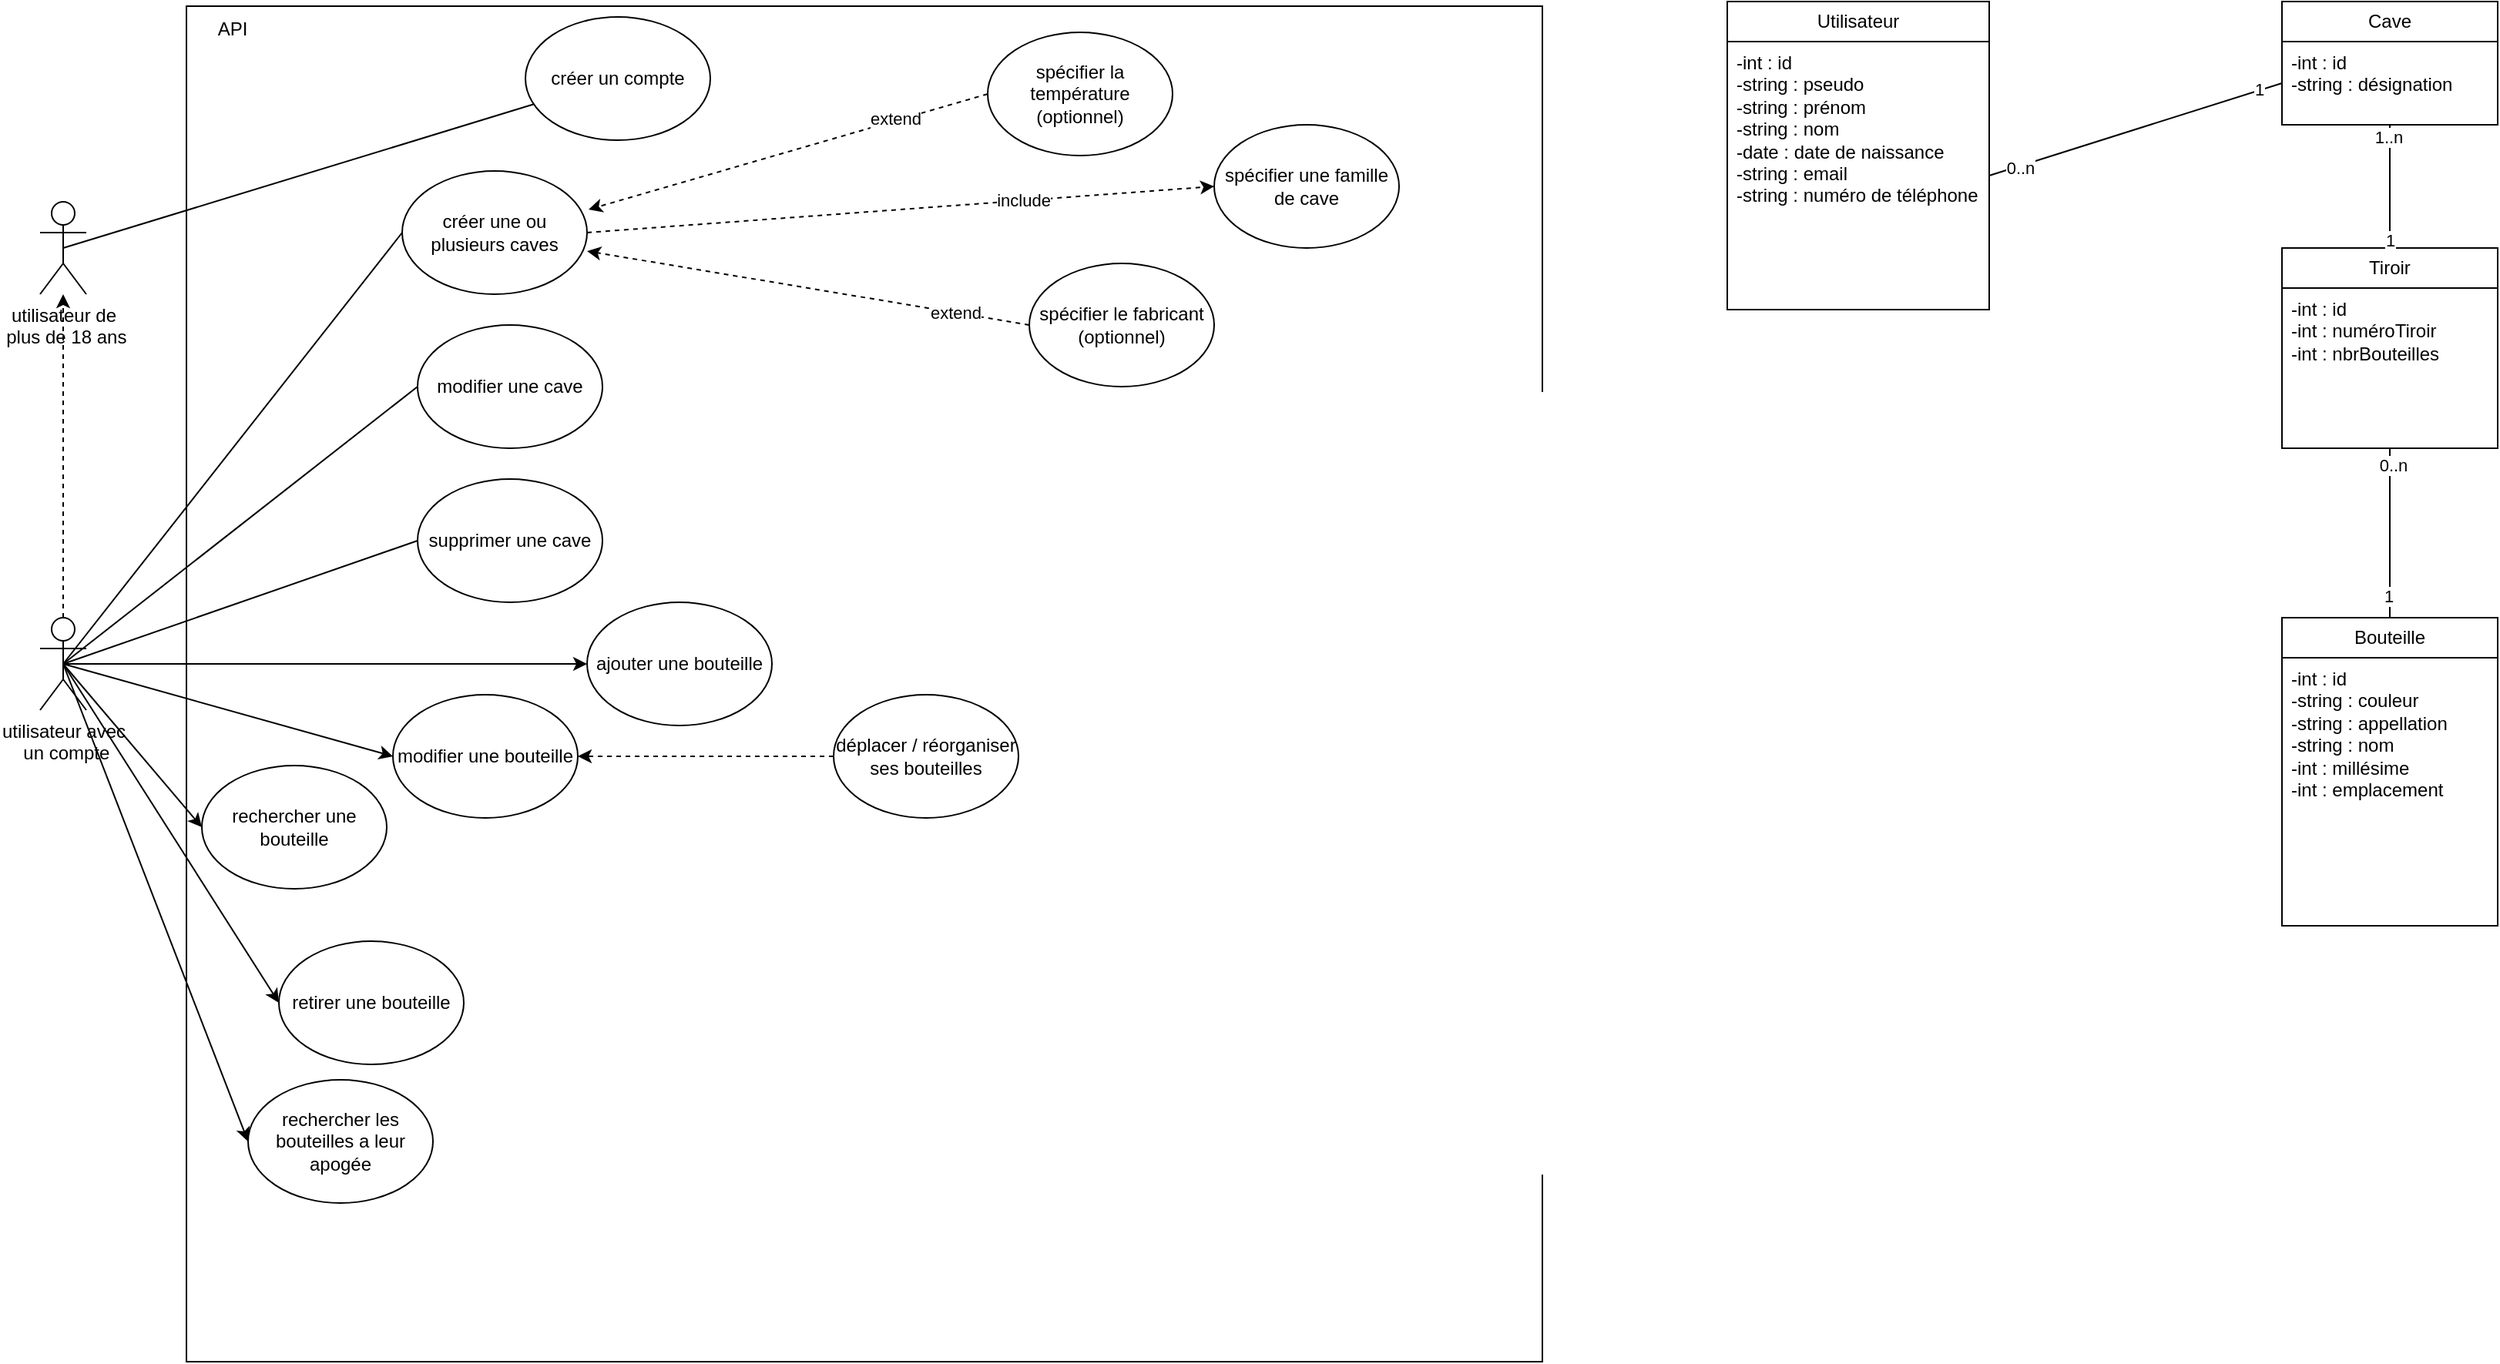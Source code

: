 <mxfile version="24.6.4" type="github">
  <diagram name="Diagramme de Classe" id="0">
    <mxGraphModel dx="1434" dy="1915" grid="1" gridSize="10" guides="1" tooltips="1" connect="1" arrows="1" fold="1" page="1" pageScale="1" pageWidth="827" pageHeight="1169" math="0" shadow="0">
      <root>
        <mxCell id="0" />
        <mxCell id="1" parent="0" />
        <mxCell id="-ysoxv68gMc019fozzbi-10" value="" style="whiteSpace=wrap;html=1;aspect=fixed;" parent="1" vertex="1">
          <mxGeometry x="160" y="-1117" width="880" height="880" as="geometry" />
        </mxCell>
        <mxCell id="-ysoxv68gMc019fozzbi-16" style="rounded=0;orthogonalLoop=1;jettySize=auto;html=1;exitX=0.5;exitY=0.5;exitDx=0;exitDy=0;exitPerimeter=0;endArrow=none;endFill=0;" parent="1" source="-ysoxv68gMc019fozzbi-11" target="-ysoxv68gMc019fozzbi-14" edge="1">
          <mxGeometry relative="1" as="geometry" />
        </mxCell>
        <mxCell id="-ysoxv68gMc019fozzbi-11" value="utilisateur de&lt;div&gt;&amp;nbsp;plus de 18 ans&lt;/div&gt;" style="shape=umlActor;verticalLabelPosition=bottom;verticalAlign=top;html=1;outlineConnect=0;" parent="1" vertex="1">
          <mxGeometry x="65" y="-990" width="30" height="60" as="geometry" />
        </mxCell>
        <mxCell id="-ysoxv68gMc019fozzbi-14" value="créer un compte" style="ellipse;whiteSpace=wrap;html=1;" parent="1" vertex="1">
          <mxGeometry x="380" y="-1110" width="120" height="80" as="geometry" />
        </mxCell>
        <mxCell id="-ysoxv68gMc019fozzbi-21" style="rounded=0;orthogonalLoop=1;jettySize=auto;html=1;exitX=1;exitY=0.5;exitDx=0;exitDy=0;entryX=0;entryY=0.5;entryDx=0;entryDy=0;dashed=1;" parent="1" source="-ysoxv68gMc019fozzbi-17" target="-ysoxv68gMc019fozzbi-20" edge="1">
          <mxGeometry relative="1" as="geometry" />
        </mxCell>
        <mxCell id="II3tXgW_pvyJW1xYkDg8-12" value="include" style="edgeLabel;html=1;align=center;verticalAlign=middle;resizable=0;points=[];" parent="-ysoxv68gMc019fozzbi-21" vertex="1" connectable="0">
          <mxGeometry x="0.39" relative="1" as="geometry">
            <mxPoint as="offset" />
          </mxGeometry>
        </mxCell>
        <mxCell id="-ysoxv68gMc019fozzbi-17" value="créer une ou plusieurs caves" style="ellipse;whiteSpace=wrap;html=1;" parent="1" vertex="1">
          <mxGeometry x="300" y="-1010" width="120" height="80" as="geometry" />
        </mxCell>
        <mxCell id="-ysoxv68gMc019fozzbi-20" value="spécifier une famille de cave" style="ellipse;whiteSpace=wrap;html=1;" parent="1" vertex="1">
          <mxGeometry x="827" y="-1040" width="120" height="80" as="geometry" />
        </mxCell>
        <mxCell id="-ysoxv68gMc019fozzbi-22" value="spécifier le fabricant&lt;div&gt;(optionnel)&lt;/div&gt;" style="ellipse;whiteSpace=wrap;html=1;" parent="1" vertex="1">
          <mxGeometry x="707" y="-950" width="120" height="80" as="geometry" />
        </mxCell>
        <mxCell id="-ysoxv68gMc019fozzbi-23" value="spécifier la température&lt;div&gt;(optionnel)&lt;/div&gt;" style="ellipse;whiteSpace=wrap;html=1;" parent="1" vertex="1">
          <mxGeometry x="680" y="-1100" width="120" height="80" as="geometry" />
        </mxCell>
        <mxCell id="-ysoxv68gMc019fozzbi-24" style="rounded=0;orthogonalLoop=1;jettySize=auto;html=1;exitX=0;exitY=0.5;exitDx=0;exitDy=0;entryX=1.008;entryY=0.313;entryDx=0;entryDy=0;entryPerimeter=0;dashed=1;" parent="1" source="-ysoxv68gMc019fozzbi-23" target="-ysoxv68gMc019fozzbi-17" edge="1">
          <mxGeometry relative="1" as="geometry" />
        </mxCell>
        <mxCell id="II3tXgW_pvyJW1xYkDg8-11" value="extend" style="edgeLabel;html=1;align=center;verticalAlign=middle;resizable=0;points=[];" parent="-ysoxv68gMc019fozzbi-24" vertex="1" connectable="0">
          <mxGeometry x="-0.535" y="-2" relative="1" as="geometry">
            <mxPoint as="offset" />
          </mxGeometry>
        </mxCell>
        <mxCell id="-ysoxv68gMc019fozzbi-25" style="rounded=0;orthogonalLoop=1;jettySize=auto;html=1;exitX=0;exitY=0.5;exitDx=0;exitDy=0;entryX=1;entryY=0.65;entryDx=0;entryDy=0;entryPerimeter=0;dashed=1;" parent="1" source="-ysoxv68gMc019fozzbi-22" target="-ysoxv68gMc019fozzbi-17" edge="1">
          <mxGeometry relative="1" as="geometry" />
        </mxCell>
        <mxCell id="II3tXgW_pvyJW1xYkDg8-13" value="extend" style="edgeLabel;html=1;align=center;verticalAlign=middle;resizable=0;points=[];" parent="-ysoxv68gMc019fozzbi-25" vertex="1" connectable="0">
          <mxGeometry x="-0.667" relative="1" as="geometry">
            <mxPoint as="offset" />
          </mxGeometry>
        </mxCell>
        <mxCell id="-ysoxv68gMc019fozzbi-26" value="rechercher une bouteille" style="ellipse;whiteSpace=wrap;html=1;" parent="1" vertex="1">
          <mxGeometry x="170" y="-624" width="120" height="80" as="geometry" />
        </mxCell>
        <mxCell id="-ysoxv68gMc019fozzbi-28" value="ajouter une bouteille" style="ellipse;whiteSpace=wrap;html=1;" parent="1" vertex="1">
          <mxGeometry x="420" y="-730" width="120" height="80" as="geometry" />
        </mxCell>
        <mxCell id="-ysoxv68gMc019fozzbi-29" value="retirer une bouteille" style="ellipse;whiteSpace=wrap;html=1;" parent="1" vertex="1">
          <mxGeometry x="220" y="-510" width="120" height="80" as="geometry" />
        </mxCell>
        <mxCell id="-ysoxv68gMc019fozzbi-30" value="rechercher les bouteilles a leur apogée" style="ellipse;whiteSpace=wrap;html=1;" parent="1" vertex="1">
          <mxGeometry x="200" y="-420" width="120" height="80" as="geometry" />
        </mxCell>
        <mxCell id="-ysoxv68gMc019fozzbi-35" value="modifier une bouteille" style="ellipse;whiteSpace=wrap;html=1;" parent="1" vertex="1">
          <mxGeometry x="294" y="-670" width="120" height="80" as="geometry" />
        </mxCell>
        <mxCell id="AyulGLdur6wCYac-T00G-10" style="rounded=0;orthogonalLoop=1;jettySize=auto;html=1;exitX=0;exitY=0.5;exitDx=0;exitDy=0;entryX=1;entryY=0.5;entryDx=0;entryDy=0;dashed=1;" parent="1" source="-ysoxv68gMc019fozzbi-37" target="-ysoxv68gMc019fozzbi-35" edge="1">
          <mxGeometry relative="1" as="geometry" />
        </mxCell>
        <mxCell id="-ysoxv68gMc019fozzbi-37" value="déplacer / réorganiser ses bouteilles" style="ellipse;whiteSpace=wrap;html=1;" parent="1" vertex="1">
          <mxGeometry x="580" y="-670" width="120" height="80" as="geometry" />
        </mxCell>
        <mxCell id="II3tXgW_pvyJW1xYkDg8-15" style="edgeStyle=orthogonalEdgeStyle;rounded=0;orthogonalLoop=1;jettySize=auto;html=1;exitX=0.5;exitY=0;exitDx=0;exitDy=0;exitPerimeter=0;dashed=1;" parent="1" source="II3tXgW_pvyJW1xYkDg8-14" target="-ysoxv68gMc019fozzbi-11" edge="1">
          <mxGeometry relative="1" as="geometry" />
        </mxCell>
        <mxCell id="II3tXgW_pvyJW1xYkDg8-18" style="rounded=0;orthogonalLoop=1;jettySize=auto;html=1;exitX=0.5;exitY=0.5;exitDx=0;exitDy=0;exitPerimeter=0;entryX=0;entryY=0.5;entryDx=0;entryDy=0;endArrow=none;endFill=0;" parent="1" source="II3tXgW_pvyJW1xYkDg8-14" target="-ysoxv68gMc019fozzbi-17" edge="1">
          <mxGeometry relative="1" as="geometry" />
        </mxCell>
        <mxCell id="II3tXgW_pvyJW1xYkDg8-20" style="edgeStyle=none;rounded=0;orthogonalLoop=1;jettySize=auto;html=1;exitX=0.5;exitY=0.5;exitDx=0;exitDy=0;exitPerimeter=0;entryX=0;entryY=0.5;entryDx=0;entryDy=0;endArrow=none;endFill=0;" parent="1" source="II3tXgW_pvyJW1xYkDg8-14" target="II3tXgW_pvyJW1xYkDg8-16" edge="1">
          <mxGeometry relative="1" as="geometry" />
        </mxCell>
        <mxCell id="II3tXgW_pvyJW1xYkDg8-21" style="edgeStyle=none;rounded=0;orthogonalLoop=1;jettySize=auto;html=1;exitX=0.5;exitY=0.5;exitDx=0;exitDy=0;exitPerimeter=0;entryX=0;entryY=0.5;entryDx=0;entryDy=0;endArrow=none;endFill=0;" parent="1" source="II3tXgW_pvyJW1xYkDg8-14" target="II3tXgW_pvyJW1xYkDg8-17" edge="1">
          <mxGeometry relative="1" as="geometry" />
        </mxCell>
        <mxCell id="II3tXgW_pvyJW1xYkDg8-22" style="edgeStyle=none;rounded=0;orthogonalLoop=1;jettySize=auto;html=1;exitX=0.5;exitY=0.5;exitDx=0;exitDy=0;exitPerimeter=0;entryX=0;entryY=0.5;entryDx=0;entryDy=0;" parent="1" source="II3tXgW_pvyJW1xYkDg8-14" target="-ysoxv68gMc019fozzbi-28" edge="1">
          <mxGeometry relative="1" as="geometry" />
        </mxCell>
        <mxCell id="II3tXgW_pvyJW1xYkDg8-23" style="edgeStyle=none;rounded=0;orthogonalLoop=1;jettySize=auto;html=1;exitX=0.5;exitY=0.5;exitDx=0;exitDy=0;exitPerimeter=0;entryX=0;entryY=0.5;entryDx=0;entryDy=0;" parent="1" source="II3tXgW_pvyJW1xYkDg8-14" target="-ysoxv68gMc019fozzbi-35" edge="1">
          <mxGeometry relative="1" as="geometry" />
        </mxCell>
        <mxCell id="II3tXgW_pvyJW1xYkDg8-24" style="edgeStyle=none;rounded=0;orthogonalLoop=1;jettySize=auto;html=1;exitX=0.5;exitY=0.5;exitDx=0;exitDy=0;exitPerimeter=0;entryX=0;entryY=0.5;entryDx=0;entryDy=0;" parent="1" source="II3tXgW_pvyJW1xYkDg8-14" target="-ysoxv68gMc019fozzbi-26" edge="1">
          <mxGeometry relative="1" as="geometry" />
        </mxCell>
        <mxCell id="II3tXgW_pvyJW1xYkDg8-25" style="edgeStyle=none;rounded=0;orthogonalLoop=1;jettySize=auto;html=1;exitX=0.5;exitY=0.5;exitDx=0;exitDy=0;exitPerimeter=0;entryX=0;entryY=0.5;entryDx=0;entryDy=0;" parent="1" source="II3tXgW_pvyJW1xYkDg8-14" target="-ysoxv68gMc019fozzbi-29" edge="1">
          <mxGeometry relative="1" as="geometry" />
        </mxCell>
        <mxCell id="II3tXgW_pvyJW1xYkDg8-26" style="edgeStyle=none;rounded=0;orthogonalLoop=1;jettySize=auto;html=1;exitX=0.5;exitY=0.5;exitDx=0;exitDy=0;exitPerimeter=0;entryX=0;entryY=0.5;entryDx=0;entryDy=0;" parent="1" source="II3tXgW_pvyJW1xYkDg8-14" target="-ysoxv68gMc019fozzbi-30" edge="1">
          <mxGeometry relative="1" as="geometry" />
        </mxCell>
        <mxCell id="II3tXgW_pvyJW1xYkDg8-14" value="utilisateur avec&lt;div&gt;&amp;nbsp;un compte&lt;/div&gt;" style="shape=umlActor;verticalLabelPosition=bottom;verticalAlign=top;html=1;outlineConnect=0;" parent="1" vertex="1">
          <mxGeometry x="65" y="-720" width="30" height="60" as="geometry" />
        </mxCell>
        <mxCell id="II3tXgW_pvyJW1xYkDg8-16" value="modifier une cave" style="ellipse;whiteSpace=wrap;html=1;" parent="1" vertex="1">
          <mxGeometry x="310" y="-910" width="120" height="80" as="geometry" />
        </mxCell>
        <mxCell id="II3tXgW_pvyJW1xYkDg8-17" value="supprimer une cave" style="ellipse;whiteSpace=wrap;html=1;" parent="1" vertex="1">
          <mxGeometry x="310" y="-810" width="120" height="80" as="geometry" />
        </mxCell>
        <mxCell id="II3tXgW_pvyJW1xYkDg8-27" value="API" style="text;html=1;align=center;verticalAlign=middle;whiteSpace=wrap;rounded=0;" parent="1" vertex="1">
          <mxGeometry x="160" y="-1117" width="60" height="30" as="geometry" />
        </mxCell>
        <mxCell id="II3tXgW_pvyJW1xYkDg8-40" value="Utilisateur" style="swimlane;fontStyle=0;childLayout=stackLayout;horizontal=1;startSize=26;fillColor=none;horizontalStack=0;resizeParent=1;resizeParentMax=0;resizeLast=0;collapsible=1;marginBottom=0;whiteSpace=wrap;html=1;" parent="1" vertex="1">
          <mxGeometry x="1160" y="-1120" width="170" height="200" as="geometry" />
        </mxCell>
        <mxCell id="II3tXgW_pvyJW1xYkDg8-41" value="&lt;div&gt;-int : id&lt;/div&gt;-string : pseudo&lt;div&gt;-string : prénom&lt;br&gt;&lt;/div&gt;&lt;div&gt;-string : nom&lt;div&gt;-date : date de naissance&lt;/div&gt;&lt;div&gt;-string : email&lt;/div&gt;&lt;div&gt;-string : numéro de téléphone&lt;/div&gt;&lt;/div&gt;" style="text;strokeColor=none;fillColor=none;align=left;verticalAlign=top;spacingLeft=4;spacingRight=4;overflow=hidden;rotatable=0;points=[[0,0.5],[1,0.5]];portConstraint=eastwest;whiteSpace=wrap;html=1;" parent="II3tXgW_pvyJW1xYkDg8-40" vertex="1">
          <mxGeometry y="26" width="170" height="174" as="geometry" />
        </mxCell>
        <mxCell id="II3tXgW_pvyJW1xYkDg8-44" value="Bouteille" style="swimlane;fontStyle=0;childLayout=stackLayout;horizontal=1;startSize=26;fillColor=none;horizontalStack=0;resizeParent=1;resizeParentMax=0;resizeLast=0;collapsible=1;marginBottom=0;whiteSpace=wrap;html=1;" parent="1" vertex="1">
          <mxGeometry x="1520" y="-720" width="140" height="200" as="geometry" />
        </mxCell>
        <mxCell id="II3tXgW_pvyJW1xYkDg8-45" value="&lt;div&gt;-int : id&lt;/div&gt;-string : couleur&lt;div&gt;-string : appellation&lt;br&gt;&lt;/div&gt;&lt;div&gt;-string : nom&lt;div&gt;-int : millésime&lt;/div&gt;&lt;/div&gt;&lt;div&gt;-int : emplacement&lt;/div&gt;" style="text;strokeColor=none;fillColor=none;align=left;verticalAlign=top;spacingLeft=4;spacingRight=4;overflow=hidden;rotatable=0;points=[[0,0.5],[1,0.5]];portConstraint=eastwest;whiteSpace=wrap;html=1;" parent="II3tXgW_pvyJW1xYkDg8-44" vertex="1">
          <mxGeometry y="26" width="140" height="174" as="geometry" />
        </mxCell>
        <mxCell id="II3tXgW_pvyJW1xYkDg8-52" value="Cave" style="swimlane;fontStyle=0;childLayout=stackLayout;horizontal=1;startSize=26;fillColor=none;horizontalStack=0;resizeParent=1;resizeParentMax=0;resizeLast=0;collapsible=1;marginBottom=0;whiteSpace=wrap;html=1;" parent="1" vertex="1">
          <mxGeometry x="1520" y="-1120" width="140" height="80" as="geometry" />
        </mxCell>
        <mxCell id="II3tXgW_pvyJW1xYkDg8-53" value="&lt;div&gt;-int : id&lt;/div&gt;-string : désignation&lt;div&gt;&lt;br&gt;&lt;/div&gt;" style="text;strokeColor=none;fillColor=none;align=left;verticalAlign=top;spacingLeft=4;spacingRight=4;overflow=hidden;rotatable=0;points=[[0,0.5],[1,0.5]];portConstraint=eastwest;whiteSpace=wrap;html=1;" parent="II3tXgW_pvyJW1xYkDg8-52" vertex="1">
          <mxGeometry y="26" width="140" height="54" as="geometry" />
        </mxCell>
        <mxCell id="II3tXgW_pvyJW1xYkDg8-58" value="Tiroir" style="swimlane;fontStyle=0;childLayout=stackLayout;horizontal=1;startSize=26;fillColor=none;horizontalStack=0;resizeParent=1;resizeParentMax=0;resizeLast=0;collapsible=1;marginBottom=0;whiteSpace=wrap;html=1;" parent="1" vertex="1">
          <mxGeometry x="1520" y="-960" width="140" height="130" as="geometry" />
        </mxCell>
        <mxCell id="II3tXgW_pvyJW1xYkDg8-59" value="-int : id&lt;div&gt;-int : numéroTiroir&lt;br&gt;&lt;div&gt;-int : nbrBouteilles&lt;br&gt;&lt;/div&gt;&lt;/div&gt;" style="text;strokeColor=none;fillColor=none;align=left;verticalAlign=top;spacingLeft=4;spacingRight=4;overflow=hidden;rotatable=0;points=[[0,0.5],[1,0.5]];portConstraint=eastwest;whiteSpace=wrap;html=1;" parent="II3tXgW_pvyJW1xYkDg8-58" vertex="1">
          <mxGeometry y="26" width="140" height="104" as="geometry" />
        </mxCell>
        <mxCell id="II3tXgW_pvyJW1xYkDg8-62" style="edgeStyle=none;rounded=0;orthogonalLoop=1;jettySize=auto;html=1;exitX=1;exitY=0.5;exitDx=0;exitDy=0;entryX=0;entryY=0.5;entryDx=0;entryDy=0;endArrow=none;endFill=0;" parent="1" source="II3tXgW_pvyJW1xYkDg8-41" target="II3tXgW_pvyJW1xYkDg8-53" edge="1">
          <mxGeometry relative="1" as="geometry" />
        </mxCell>
        <mxCell id="II3tXgW_pvyJW1xYkDg8-63" value="0..n" style="edgeLabel;html=1;align=center;verticalAlign=middle;resizable=0;points=[];" parent="II3tXgW_pvyJW1xYkDg8-62" vertex="1" connectable="0">
          <mxGeometry x="-0.8" y="-1" relative="1" as="geometry">
            <mxPoint as="offset" />
          </mxGeometry>
        </mxCell>
        <mxCell id="II3tXgW_pvyJW1xYkDg8-64" value="1" style="edgeLabel;html=1;align=center;verticalAlign=middle;resizable=0;points=[];" parent="II3tXgW_pvyJW1xYkDg8-62" vertex="1" connectable="0">
          <mxGeometry x="0.842" y="1" relative="1" as="geometry">
            <mxPoint as="offset" />
          </mxGeometry>
        </mxCell>
        <mxCell id="II3tXgW_pvyJW1xYkDg8-65" style="edgeStyle=none;rounded=0;orthogonalLoop=1;jettySize=auto;html=1;exitX=0.5;exitY=1;exitDx=0;exitDy=0;entryX=0.5;entryY=0;entryDx=0;entryDy=0;endArrow=none;endFill=0;exitPerimeter=0;" parent="1" source="II3tXgW_pvyJW1xYkDg8-53" target="II3tXgW_pvyJW1xYkDg8-58" edge="1">
          <mxGeometry relative="1" as="geometry" />
        </mxCell>
        <mxCell id="II3tXgW_pvyJW1xYkDg8-66" value="1..n" style="edgeLabel;html=1;align=center;verticalAlign=middle;resizable=0;points=[];" parent="II3tXgW_pvyJW1xYkDg8-65" vertex="1" connectable="0">
          <mxGeometry x="-0.81" y="-1" relative="1" as="geometry">
            <mxPoint as="offset" />
          </mxGeometry>
        </mxCell>
        <mxCell id="II3tXgW_pvyJW1xYkDg8-67" value="1" style="edgeLabel;html=1;align=center;verticalAlign=middle;resizable=0;points=[];" parent="II3tXgW_pvyJW1xYkDg8-65" vertex="1" connectable="0">
          <mxGeometry x="0.863" relative="1" as="geometry">
            <mxPoint as="offset" />
          </mxGeometry>
        </mxCell>
        <mxCell id="II3tXgW_pvyJW1xYkDg8-68" style="edgeStyle=none;rounded=0;orthogonalLoop=1;jettySize=auto;html=1;exitX=0.5;exitY=1;exitDx=0;exitDy=0;entryX=0.5;entryY=0;entryDx=0;entryDy=0;exitPerimeter=0;endArrow=none;endFill=0;" parent="1" source="II3tXgW_pvyJW1xYkDg8-59" target="II3tXgW_pvyJW1xYkDg8-44" edge="1">
          <mxGeometry relative="1" as="geometry" />
        </mxCell>
        <mxCell id="II3tXgW_pvyJW1xYkDg8-69" value="0..n" style="edgeLabel;html=1;align=center;verticalAlign=middle;resizable=0;points=[];" parent="II3tXgW_pvyJW1xYkDg8-68" vertex="1" connectable="0">
          <mxGeometry x="-0.811" y="2" relative="1" as="geometry">
            <mxPoint as="offset" />
          </mxGeometry>
        </mxCell>
        <mxCell id="II3tXgW_pvyJW1xYkDg8-70" value="1" style="edgeLabel;html=1;align=center;verticalAlign=middle;resizable=0;points=[];" parent="II3tXgW_pvyJW1xYkDg8-68" vertex="1" connectable="0">
          <mxGeometry x="0.748" y="-1" relative="1" as="geometry">
            <mxPoint as="offset" />
          </mxGeometry>
        </mxCell>
      </root>
    </mxGraphModel>
  </diagram>
</mxfile>
